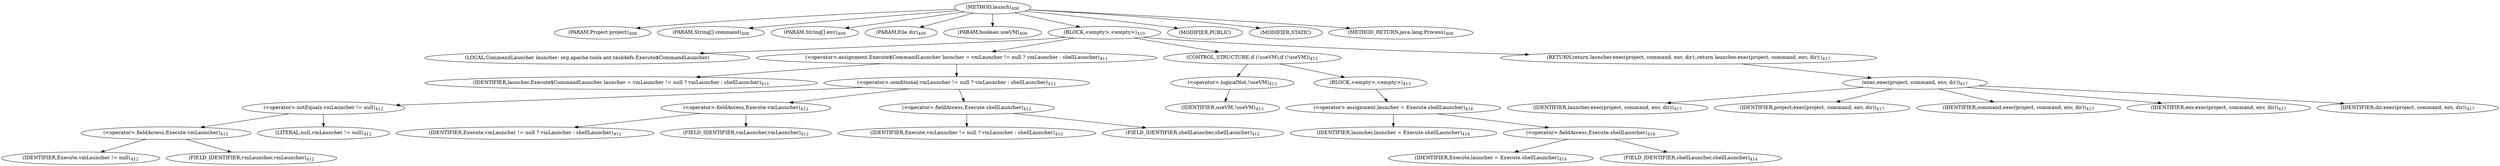 digraph "launch" {  
"708" [label = <(METHOD,launch)<SUB>408</SUB>> ]
"709" [label = <(PARAM,Project project)<SUB>408</SUB>> ]
"710" [label = <(PARAM,String[] command)<SUB>408</SUB>> ]
"711" [label = <(PARAM,String[] env)<SUB>409</SUB>> ]
"712" [label = <(PARAM,File dir)<SUB>409</SUB>> ]
"713" [label = <(PARAM,boolean useVM)<SUB>409</SUB>> ]
"714" [label = <(BLOCK,&lt;empty&gt;,&lt;empty&gt;)<SUB>410</SUB>> ]
"715" [label = <(LOCAL,CommandLauncher launcher: org.apache.tools.ant.taskdefs.Execute$CommandLauncher)> ]
"716" [label = <(&lt;operator&gt;.assignment,Execute$CommandLauncher launcher = vmLauncher != null ? vmLauncher : shellLauncher)<SUB>411</SUB>> ]
"717" [label = <(IDENTIFIER,launcher,Execute$CommandLauncher launcher = vmLauncher != null ? vmLauncher : shellLauncher)<SUB>411</SUB>> ]
"718" [label = <(&lt;operator&gt;.conditional,vmLauncher != null ? vmLauncher : shellLauncher)<SUB>412</SUB>> ]
"719" [label = <(&lt;operator&gt;.notEquals,vmLauncher != null)<SUB>412</SUB>> ]
"720" [label = <(&lt;operator&gt;.fieldAccess,Execute.vmLauncher)<SUB>412</SUB>> ]
"721" [label = <(IDENTIFIER,Execute,vmLauncher != null)<SUB>412</SUB>> ]
"722" [label = <(FIELD_IDENTIFIER,vmLauncher,vmLauncher)<SUB>412</SUB>> ]
"723" [label = <(LITERAL,null,vmLauncher != null)<SUB>412</SUB>> ]
"724" [label = <(&lt;operator&gt;.fieldAccess,Execute.vmLauncher)<SUB>412</SUB>> ]
"725" [label = <(IDENTIFIER,Execute,vmLauncher != null ? vmLauncher : shellLauncher)<SUB>412</SUB>> ]
"726" [label = <(FIELD_IDENTIFIER,vmLauncher,vmLauncher)<SUB>412</SUB>> ]
"727" [label = <(&lt;operator&gt;.fieldAccess,Execute.shellLauncher)<SUB>412</SUB>> ]
"728" [label = <(IDENTIFIER,Execute,vmLauncher != null ? vmLauncher : shellLauncher)<SUB>412</SUB>> ]
"729" [label = <(FIELD_IDENTIFIER,shellLauncher,shellLauncher)<SUB>412</SUB>> ]
"730" [label = <(CONTROL_STRUCTURE,if (!useVM),if (!useVM))<SUB>413</SUB>> ]
"731" [label = <(&lt;operator&gt;.logicalNot,!useVM)<SUB>413</SUB>> ]
"732" [label = <(IDENTIFIER,useVM,!useVM)<SUB>413</SUB>> ]
"733" [label = <(BLOCK,&lt;empty&gt;,&lt;empty&gt;)<SUB>413</SUB>> ]
"734" [label = <(&lt;operator&gt;.assignment,launcher = Execute.shellLauncher)<SUB>414</SUB>> ]
"735" [label = <(IDENTIFIER,launcher,launcher = Execute.shellLauncher)<SUB>414</SUB>> ]
"736" [label = <(&lt;operator&gt;.fieldAccess,Execute.shellLauncher)<SUB>414</SUB>> ]
"737" [label = <(IDENTIFIER,Execute,launcher = Execute.shellLauncher)<SUB>414</SUB>> ]
"738" [label = <(FIELD_IDENTIFIER,shellLauncher,shellLauncher)<SUB>414</SUB>> ]
"739" [label = <(RETURN,return launcher.exec(project, command, env, dir);,return launcher.exec(project, command, env, dir);)<SUB>417</SUB>> ]
"740" [label = <(exec,exec(project, command, env, dir))<SUB>417</SUB>> ]
"741" [label = <(IDENTIFIER,launcher,exec(project, command, env, dir))<SUB>417</SUB>> ]
"742" [label = <(IDENTIFIER,project,exec(project, command, env, dir))<SUB>417</SUB>> ]
"743" [label = <(IDENTIFIER,command,exec(project, command, env, dir))<SUB>417</SUB>> ]
"744" [label = <(IDENTIFIER,env,exec(project, command, env, dir))<SUB>417</SUB>> ]
"745" [label = <(IDENTIFIER,dir,exec(project, command, env, dir))<SUB>417</SUB>> ]
"746" [label = <(MODIFIER,PUBLIC)> ]
"747" [label = <(MODIFIER,STATIC)> ]
"748" [label = <(METHOD_RETURN,java.lang.Process)<SUB>408</SUB>> ]
  "708" -> "709" 
  "708" -> "710" 
  "708" -> "711" 
  "708" -> "712" 
  "708" -> "713" 
  "708" -> "714" 
  "708" -> "746" 
  "708" -> "747" 
  "708" -> "748" 
  "714" -> "715" 
  "714" -> "716" 
  "714" -> "730" 
  "714" -> "739" 
  "716" -> "717" 
  "716" -> "718" 
  "718" -> "719" 
  "718" -> "724" 
  "718" -> "727" 
  "719" -> "720" 
  "719" -> "723" 
  "720" -> "721" 
  "720" -> "722" 
  "724" -> "725" 
  "724" -> "726" 
  "727" -> "728" 
  "727" -> "729" 
  "730" -> "731" 
  "730" -> "733" 
  "731" -> "732" 
  "733" -> "734" 
  "734" -> "735" 
  "734" -> "736" 
  "736" -> "737" 
  "736" -> "738" 
  "739" -> "740" 
  "740" -> "741" 
  "740" -> "742" 
  "740" -> "743" 
  "740" -> "744" 
  "740" -> "745" 
}
